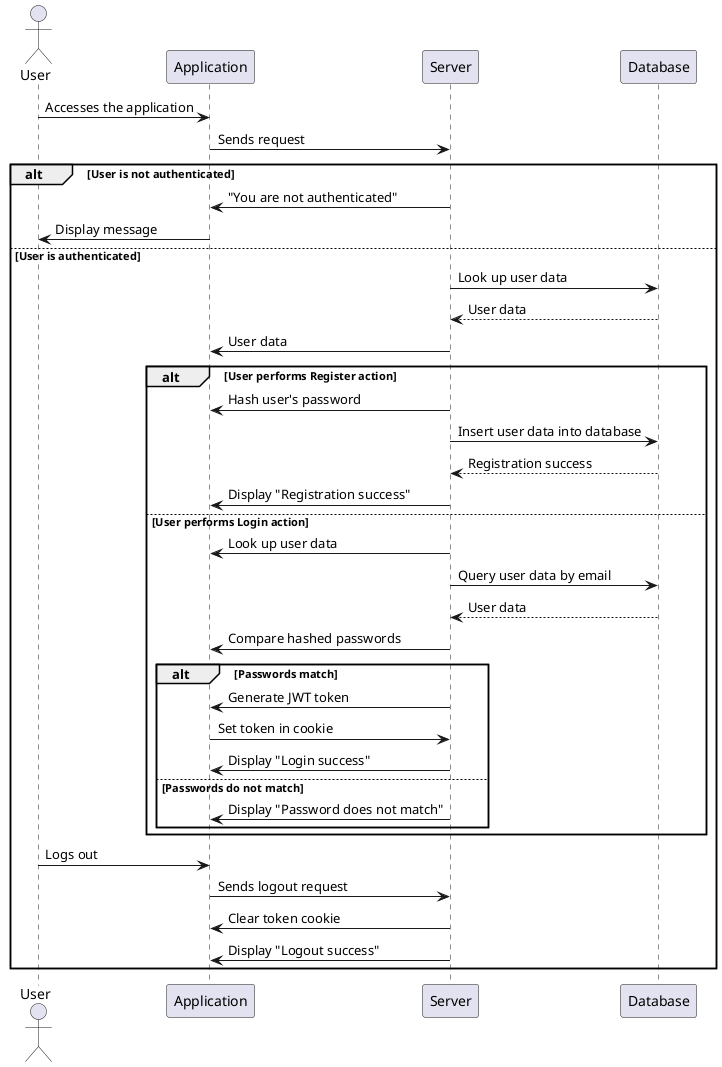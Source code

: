 @startuml cryoSequence

actor User
participant Application as App
participant Server as Server
participant Database as DB

User -> App: Accesses the application
App -> Server: Sends request

alt User is not authenticated
    Server -> App: "You are not authenticated"
    App -> User: Display message
else User is authenticated
    Server -> DB: Look up user data
    DB --> Server: User data
    Server -> App: User data

    alt User performs Register action
        Server -> App: Hash user's password
        Server -> DB: Insert user data into database
        DB --> Server: Registration success
        Server -> App: Display "Registration success"
    else User performs Login action
        Server -> App: Look up user data
        Server -> DB: Query user data by email
        DB --> Server: User data
        Server -> App: Compare hashed passwords

        alt Passwords match
            Server -> App: Generate JWT token
            App -> Server: Set token in cookie
            Server -> App: Display "Login success"
        else Passwords do not match
            Server -> App: Display "Password does not match"
        end

    end

    User -> App: Logs out
    App -> Server: Sends logout request
    Server -> App: Clear token cookie
    Server -> App: Display "Logout success"

end

@enduml